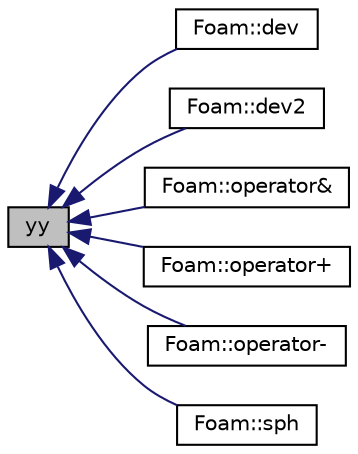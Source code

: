 digraph "yy"
{
  bgcolor="transparent";
  edge [fontname="Helvetica",fontsize="10",labelfontname="Helvetica",labelfontsize="10"];
  node [fontname="Helvetica",fontsize="10",shape=record];
  rankdir="LR";
  Node1 [label="yy",height=0.2,width=0.4,color="black", fillcolor="grey75", style="filled" fontcolor="black"];
  Node1 -> Node2 [dir="back",color="midnightblue",fontsize="10",style="solid",fontname="Helvetica"];
  Node2 [label="Foam::dev",height=0.2,width=0.4,color="black",URL="$namespaceFoam.html#a004b7e576b4f44c0592d622135617bf3",tooltip="Return the deviatoric part of a tensor. "];
  Node1 -> Node3 [dir="back",color="midnightblue",fontsize="10",style="solid",fontname="Helvetica"];
  Node3 [label="Foam::dev2",height=0.2,width=0.4,color="black",URL="$namespaceFoam.html#a732087311f5076ab3011f6fb90f1231d",tooltip="Return the deviatoric part of a tensor. "];
  Node1 -> Node4 [dir="back",color="midnightblue",fontsize="10",style="solid",fontname="Helvetica"];
  Node4 [label="Foam::operator&",height=0.2,width=0.4,color="black",URL="$namespaceFoam.html#a81e1d5bc564f584a2ed38e408a139829",tooltip="Inner-product between a tensor and a vector. "];
  Node1 -> Node5 [dir="back",color="midnightblue",fontsize="10",style="solid",fontname="Helvetica"];
  Node5 [label="Foam::operator+",height=0.2,width=0.4,color="black",URL="$namespaceFoam.html#a28ea67871014901a88d1a70d293f957a"];
  Node1 -> Node6 [dir="back",color="midnightblue",fontsize="10",style="solid",fontname="Helvetica"];
  Node6 [label="Foam::operator-",height=0.2,width=0.4,color="black",URL="$namespaceFoam.html#a9ad3917c718c521f11d2550d0eefe541"];
  Node1 -> Node7 [dir="back",color="midnightblue",fontsize="10",style="solid",fontname="Helvetica"];
  Node7 [label="Foam::sph",height=0.2,width=0.4,color="black",URL="$namespaceFoam.html#a27d969926430e582da0d071ce8e4acc6",tooltip="Return the spherical part of a tensor. "];
}
